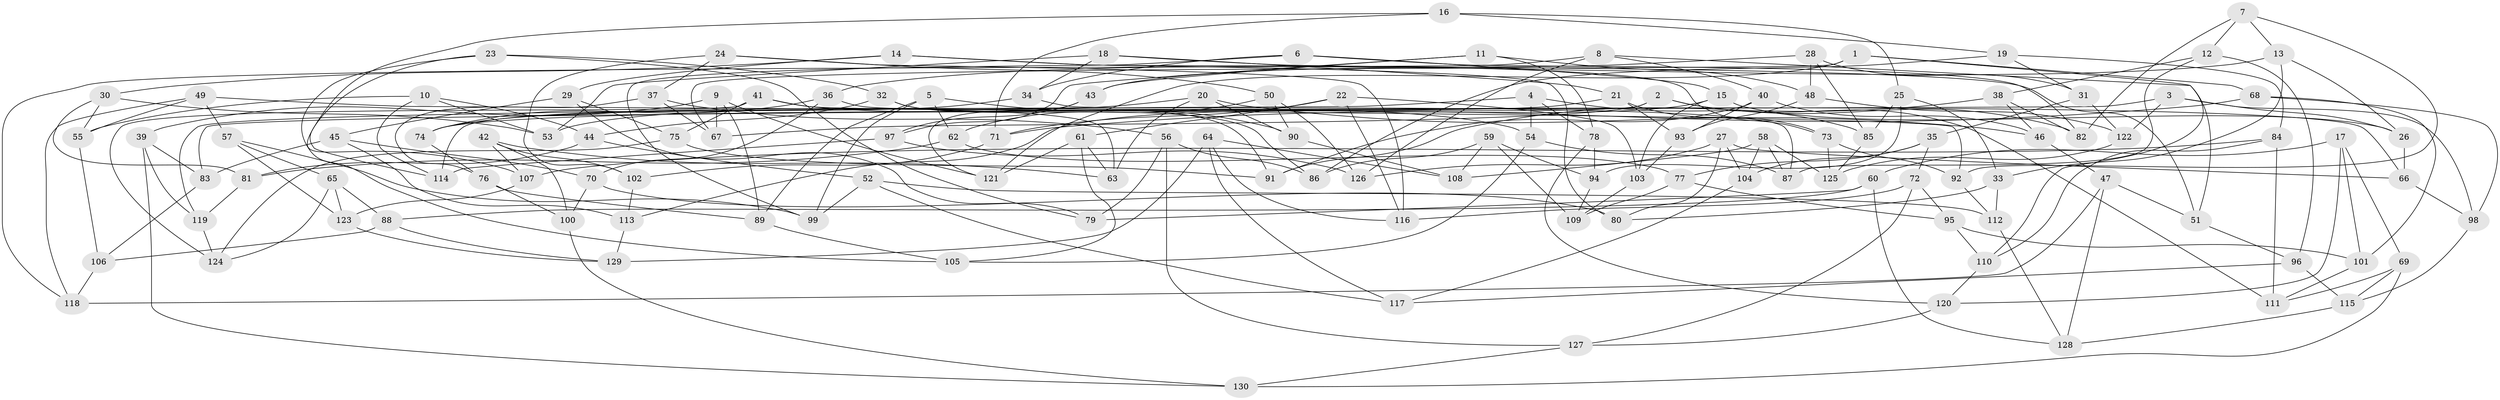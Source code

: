 // Generated by graph-tools (version 1.1) at 2025/50/03/09/25 03:50:54]
// undirected, 130 vertices, 260 edges
graph export_dot {
graph [start="1"]
  node [color=gray90,style=filled];
  1;
  2;
  3;
  4;
  5;
  6;
  7;
  8;
  9;
  10;
  11;
  12;
  13;
  14;
  15;
  16;
  17;
  18;
  19;
  20;
  21;
  22;
  23;
  24;
  25;
  26;
  27;
  28;
  29;
  30;
  31;
  32;
  33;
  34;
  35;
  36;
  37;
  38;
  39;
  40;
  41;
  42;
  43;
  44;
  45;
  46;
  47;
  48;
  49;
  50;
  51;
  52;
  53;
  54;
  55;
  56;
  57;
  58;
  59;
  60;
  61;
  62;
  63;
  64;
  65;
  66;
  67;
  68;
  69;
  70;
  71;
  72;
  73;
  74;
  75;
  76;
  77;
  78;
  79;
  80;
  81;
  82;
  83;
  84;
  85;
  86;
  87;
  88;
  89;
  90;
  91;
  92;
  93;
  94;
  95;
  96;
  97;
  98;
  99;
  100;
  101;
  102;
  103;
  104;
  105;
  106;
  107;
  108;
  109;
  110;
  111;
  112;
  113;
  114;
  115;
  116;
  117;
  118;
  119;
  120;
  121;
  122;
  123;
  124;
  125;
  126;
  127;
  128;
  129;
  130;
  1 -- 110;
  1 -- 68;
  1 -- 121;
  1 -- 67;
  2 -- 114;
  2 -- 82;
  2 -- 67;
  2 -- 111;
  3 -- 98;
  3 -- 122;
  3 -- 83;
  3 -- 26;
  4 -- 119;
  4 -- 54;
  4 -- 85;
  4 -- 78;
  5 -- 89;
  5 -- 90;
  5 -- 62;
  5 -- 99;
  6 -- 34;
  6 -- 82;
  6 -- 99;
  6 -- 15;
  7 -- 92;
  7 -- 12;
  7 -- 82;
  7 -- 13;
  8 -- 126;
  8 -- 40;
  8 -- 51;
  8 -- 118;
  9 -- 89;
  9 -- 67;
  9 -- 39;
  9 -- 121;
  10 -- 44;
  10 -- 53;
  10 -- 114;
  10 -- 55;
  11 -- 43;
  11 -- 97;
  11 -- 48;
  11 -- 78;
  12 -- 38;
  12 -- 87;
  12 -- 96;
  13 -- 26;
  13 -- 36;
  13 -- 33;
  14 -- 29;
  14 -- 80;
  14 -- 30;
  14 -- 73;
  15 -- 113;
  15 -- 26;
  15 -- 103;
  16 -- 25;
  16 -- 71;
  16 -- 107;
  16 -- 19;
  17 -- 120;
  17 -- 69;
  17 -- 60;
  17 -- 101;
  18 -- 53;
  18 -- 21;
  18 -- 51;
  18 -- 34;
  19 -- 31;
  19 -- 84;
  19 -- 86;
  20 -- 90;
  20 -- 53;
  20 -- 46;
  20 -- 63;
  21 -- 73;
  21 -- 74;
  21 -- 93;
  22 -- 71;
  22 -- 116;
  22 -- 103;
  22 -- 61;
  23 -- 114;
  23 -- 79;
  23 -- 32;
  23 -- 105;
  24 -- 37;
  24 -- 50;
  24 -- 116;
  24 -- 102;
  25 -- 85;
  25 -- 94;
  25 -- 33;
  26 -- 66;
  27 -- 80;
  27 -- 66;
  27 -- 126;
  27 -- 104;
  28 -- 43;
  28 -- 85;
  28 -- 48;
  28 -- 31;
  29 -- 75;
  29 -- 79;
  29 -- 45;
  30 -- 81;
  30 -- 55;
  30 -- 53;
  31 -- 122;
  31 -- 35;
  32 -- 86;
  32 -- 91;
  32 -- 44;
  33 -- 112;
  33 -- 80;
  34 -- 74;
  34 -- 87;
  35 -- 104;
  35 -- 77;
  35 -- 72;
  36 -- 66;
  36 -- 70;
  36 -- 74;
  37 -- 76;
  37 -- 56;
  37 -- 67;
  38 -- 46;
  38 -- 82;
  38 -- 91;
  39 -- 83;
  39 -- 130;
  39 -- 119;
  40 -- 46;
  40 -- 93;
  40 -- 91;
  41 -- 63;
  41 -- 54;
  41 -- 75;
  41 -- 124;
  42 -- 100;
  42 -- 63;
  42 -- 107;
  42 -- 102;
  43 -- 121;
  43 -- 97;
  44 -- 52;
  44 -- 81;
  45 -- 83;
  45 -- 113;
  45 -- 70;
  46 -- 47;
  47 -- 51;
  47 -- 128;
  47 -- 118;
  48 -- 122;
  48 -- 93;
  49 -- 118;
  49 -- 55;
  49 -- 92;
  49 -- 57;
  50 -- 90;
  50 -- 62;
  50 -- 126;
  51 -- 96;
  52 -- 117;
  52 -- 112;
  52 -- 99;
  54 -- 105;
  54 -- 87;
  55 -- 106;
  56 -- 86;
  56 -- 127;
  56 -- 79;
  57 -- 123;
  57 -- 65;
  57 -- 99;
  58 -- 104;
  58 -- 87;
  58 -- 108;
  58 -- 125;
  59 -- 94;
  59 -- 86;
  59 -- 109;
  59 -- 108;
  60 -- 128;
  60 -- 79;
  60 -- 88;
  61 -- 105;
  61 -- 63;
  61 -- 121;
  62 -- 77;
  62 -- 81;
  64 -- 129;
  64 -- 116;
  64 -- 108;
  64 -- 117;
  65 -- 123;
  65 -- 88;
  65 -- 124;
  66 -- 98;
  68 -- 71;
  68 -- 98;
  68 -- 101;
  69 -- 130;
  69 -- 111;
  69 -- 115;
  70 -- 80;
  70 -- 100;
  71 -- 102;
  72 -- 95;
  72 -- 127;
  72 -- 116;
  73 -- 125;
  73 -- 92;
  74 -- 76;
  75 -- 91;
  75 -- 124;
  76 -- 100;
  76 -- 89;
  77 -- 95;
  77 -- 109;
  78 -- 94;
  78 -- 120;
  81 -- 119;
  83 -- 106;
  84 -- 107;
  84 -- 110;
  84 -- 111;
  85 -- 125;
  88 -- 129;
  88 -- 106;
  89 -- 105;
  90 -- 108;
  92 -- 112;
  93 -- 103;
  94 -- 109;
  95 -- 110;
  95 -- 101;
  96 -- 117;
  96 -- 115;
  97 -- 126;
  97 -- 114;
  98 -- 115;
  100 -- 130;
  101 -- 111;
  102 -- 113;
  103 -- 109;
  104 -- 117;
  106 -- 118;
  107 -- 123;
  110 -- 120;
  112 -- 128;
  113 -- 129;
  115 -- 128;
  119 -- 124;
  120 -- 127;
  122 -- 125;
  123 -- 129;
  127 -- 130;
}
